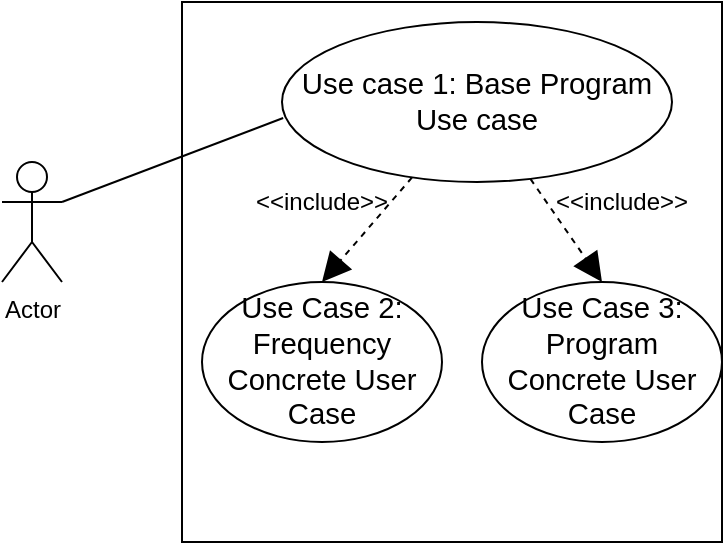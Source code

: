 <mxfile version="14.4.8" type="github">
  <diagram id="V3qSHd-S8Fk-TI2MRRrC" name="Page-1">
    <mxGraphModel dx="1022" dy="437" grid="1" gridSize="10" guides="1" tooltips="1" connect="1" arrows="1" fold="1" page="1" pageScale="1" pageWidth="827" pageHeight="1169" math="0" shadow="0">
      <root>
        <mxCell id="0" />
        <mxCell id="1" parent="0" />
        <mxCell id="86O8qyAVPP5pmmpOEpsZ-1" value="" style="whiteSpace=wrap;html=1;aspect=fixed;" parent="1" vertex="1">
          <mxGeometry x="300" y="120" width="270" height="270" as="geometry" />
        </mxCell>
        <mxCell id="86O8qyAVPP5pmmpOEpsZ-2" value="&lt;span id=&quot;docs-internal-guid-17a5525f-7fff-796a-a62c-90382e2efcbe&quot;&gt;&lt;span style=&quot;font-size: 11pt ; font-family: &amp;#34;arial&amp;#34; ; background-color: transparent ; vertical-align: baseline&quot;&gt;Use Case 3: Program Concrete User Case&lt;/span&gt;&lt;/span&gt;" style="ellipse;whiteSpace=wrap;html=1;" parent="1" vertex="1">
          <mxGeometry x="450" y="260" width="120" height="80" as="geometry" />
        </mxCell>
        <mxCell id="86O8qyAVPP5pmmpOEpsZ-3" value="&lt;span id=&quot;docs-internal-guid-13b553e7-7fff-112c-91fc-fa9577263965&quot;&gt;&lt;span style=&quot;font-size: 11pt ; font-family: &amp;#34;arial&amp;#34; ; background-color: transparent ; vertical-align: baseline&quot;&gt;Use Case 2: Frequency Concrete User Case&lt;/span&gt;&lt;/span&gt;" style="ellipse;whiteSpace=wrap;html=1;" parent="1" vertex="1">
          <mxGeometry x="310" y="260" width="120" height="80" as="geometry" />
        </mxCell>
        <mxCell id="86O8qyAVPP5pmmpOEpsZ-4" value="Actor" style="shape=umlActor;verticalLabelPosition=bottom;verticalAlign=top;html=1;outlineConnect=0;" parent="1" vertex="1">
          <mxGeometry x="210" y="200" width="30" height="60" as="geometry" />
        </mxCell>
        <mxCell id="86O8qyAVPP5pmmpOEpsZ-6" value="&lt;span id=&quot;docs-internal-guid-5c088867-7fff-5987-1df7-6b3fbcfb0827&quot;&gt;&lt;span style=&quot;font-size: 11pt ; font-family: &amp;#34;arial&amp;#34; ; background-color: transparent ; vertical-align: baseline&quot;&gt;Use case 1: Base Program Use case&lt;/span&gt;&lt;/span&gt;" style="ellipse;whiteSpace=wrap;html=1;" parent="1" vertex="1">
          <mxGeometry x="350" y="130" width="195" height="80" as="geometry" />
        </mxCell>
        <mxCell id="uVUEdFFhyDjWi4SeHx5y-3" value="" style="endArrow=block;dashed=1;endFill=1;endSize=12;html=1;entryX=0.5;entryY=0;entryDx=0;entryDy=0;" edge="1" parent="1" source="86O8qyAVPP5pmmpOEpsZ-6" target="86O8qyAVPP5pmmpOEpsZ-3">
          <mxGeometry width="160" relative="1" as="geometry">
            <mxPoint x="448" y="212" as="sourcePoint" />
            <mxPoint x="540" y="230" as="targetPoint" />
          </mxGeometry>
        </mxCell>
        <mxCell id="uVUEdFFhyDjWi4SeHx5y-4" value="&amp;lt;&amp;lt;include&amp;gt;&amp;gt;" style="text;html=1;strokeColor=none;fillColor=none;align=center;verticalAlign=middle;whiteSpace=wrap;rounded=0;" vertex="1" parent="1">
          <mxGeometry x="350" y="210" width="40" height="20" as="geometry" />
        </mxCell>
        <mxCell id="uVUEdFFhyDjWi4SeHx5y-5" value="" style="endArrow=block;dashed=1;endFill=1;endSize=12;html=1;entryX=0.5;entryY=0;entryDx=0;entryDy=0;" edge="1" parent="1" source="86O8qyAVPP5pmmpOEpsZ-6" target="86O8qyAVPP5pmmpOEpsZ-2">
          <mxGeometry width="160" relative="1" as="geometry">
            <mxPoint x="450" y="215.5" as="sourcePoint" />
            <mxPoint x="560" y="244.5" as="targetPoint" />
          </mxGeometry>
        </mxCell>
        <mxCell id="uVUEdFFhyDjWi4SeHx5y-6" value="&amp;lt;&amp;lt;include&amp;gt;&amp;gt;" style="text;html=1;strokeColor=none;fillColor=none;align=center;verticalAlign=middle;whiteSpace=wrap;rounded=0;" vertex="1" parent="1">
          <mxGeometry x="500" y="210" width="40" height="20" as="geometry" />
        </mxCell>
        <mxCell id="uVUEdFFhyDjWi4SeHx5y-9" value="" style="endArrow=none;html=1;entryX=0.003;entryY=0.6;entryDx=0;entryDy=0;entryPerimeter=0;exitX=1;exitY=0.333;exitDx=0;exitDy=0;exitPerimeter=0;" edge="1" parent="1" source="86O8qyAVPP5pmmpOEpsZ-4" target="86O8qyAVPP5pmmpOEpsZ-6">
          <mxGeometry width="50" height="50" relative="1" as="geometry">
            <mxPoint x="250" y="245" as="sourcePoint" />
            <mxPoint x="300" y="195" as="targetPoint" />
          </mxGeometry>
        </mxCell>
      </root>
    </mxGraphModel>
  </diagram>
</mxfile>
